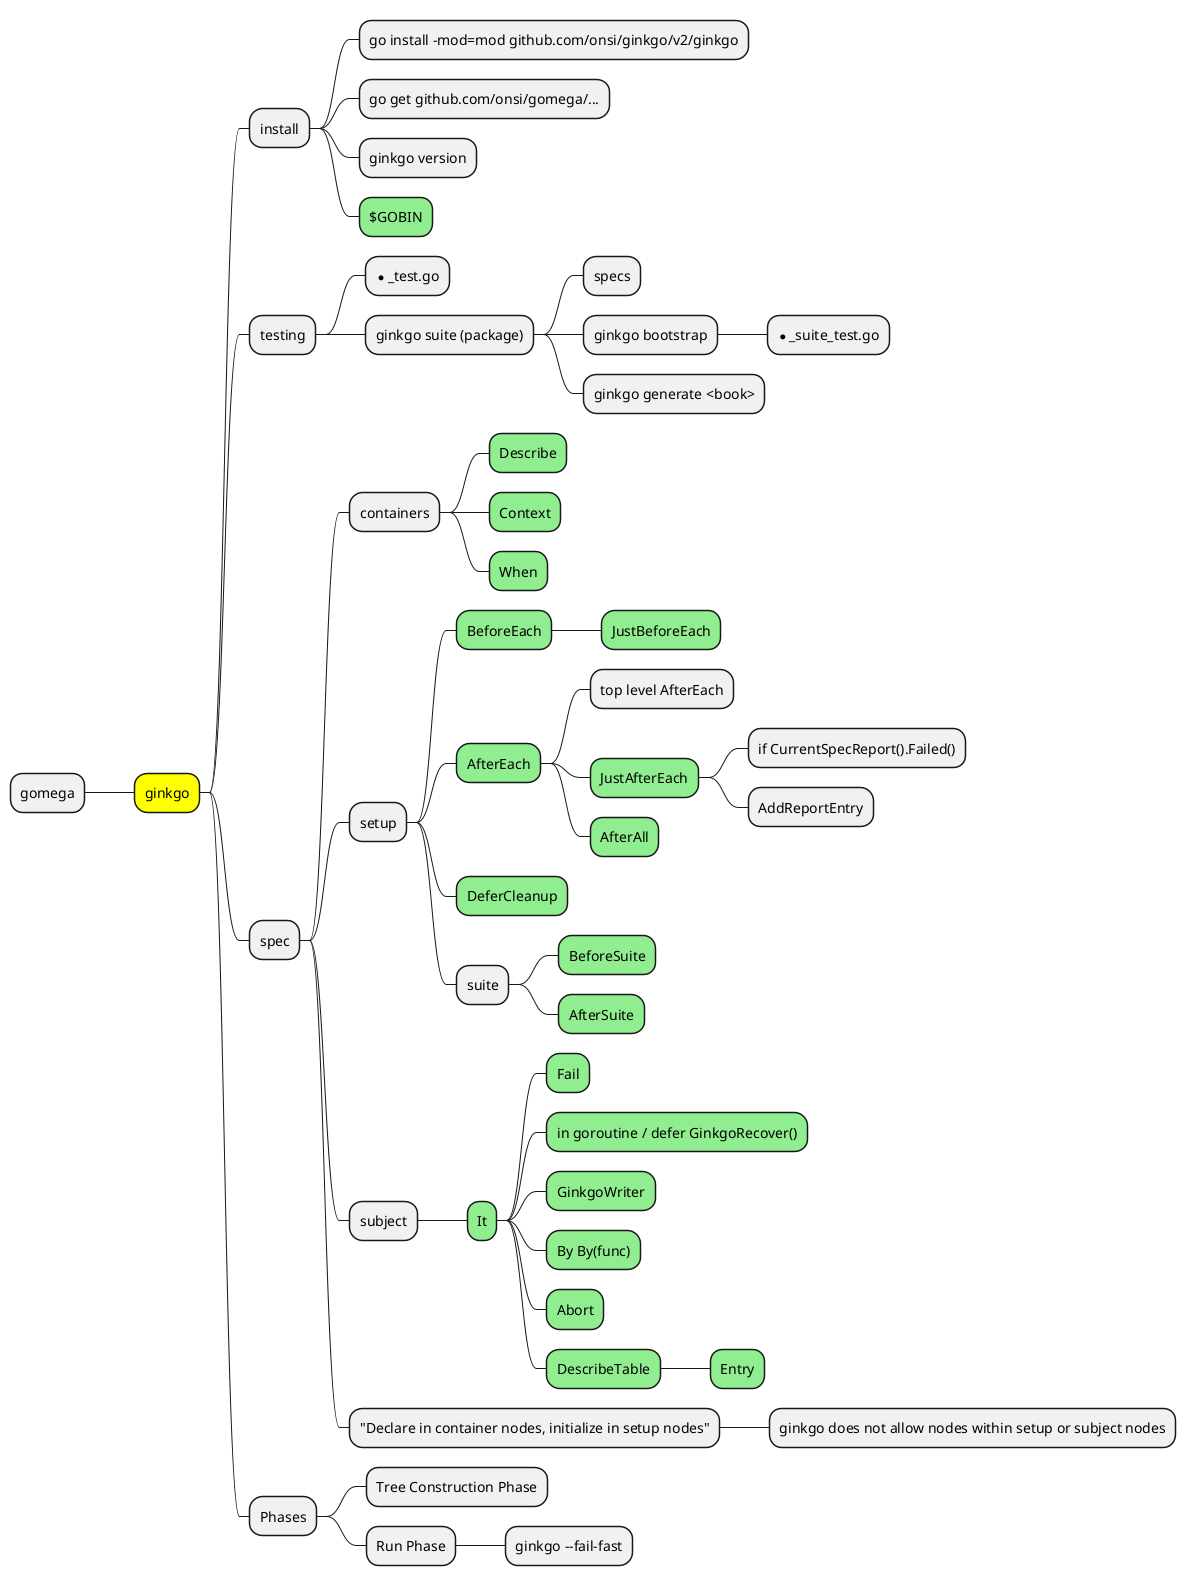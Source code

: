 @startmindmap
+[#Yellow] ginkgo
-- gomega
++ install
+++ go install -mod=mod github.com/onsi/ginkgo/v2/ginkgo
+++ go get github.com/onsi/gomega/...
+++ ginkgo version
+++[#LightGreen] $GOBIN
++ testing
+++ *_test.go
+++ ginkgo suite (package)
++++ specs
++++ ginkgo bootstrap
+++++ *_suite_test.go
++++ ginkgo generate <book>
++ spec
+++ containers
++++[#LightGreen] Describe
++++[#LightGreen] Context
++++[#LightGreen] When
+++ setup
++++[#LightGreen] BeforeEach
+++++[#LightGreen] JustBeforeEach
++++[#LightGreen] AfterEach
+++++ top level AfterEach
+++++[#LightGreen] JustAfterEach
++++++ if CurrentSpecReport().Failed()
++++++ AddReportEntry
+++++[#LightGreen] AfterAll
++++[#LightGreen] DeferCleanup
++++ suite
+++++[#LightGreen] BeforeSuite
+++++[#LightGreen] AfterSuite
+++ subject
++++[#LightGreen] It
+++++[#LightGreen] Fail
+++++[#LightGreen] in goroutine / defer GinkgoRecover()
+++++[#LightGreen] GinkgoWriter
+++++[#LightGreen] By By(func)
+++++[#LightGreen] Abort
+++++[#LightGreen] DescribeTable
++++++[#LightGreen] Entry
+++ "Declare in container nodes, initialize in setup nodes"
++++ ginkgo does not allow nodes within setup or subject nodes
++ Phases
+++ Tree Construction Phase
+++ Run Phase
++++ ginkgo --fail-fast
@endmindmap